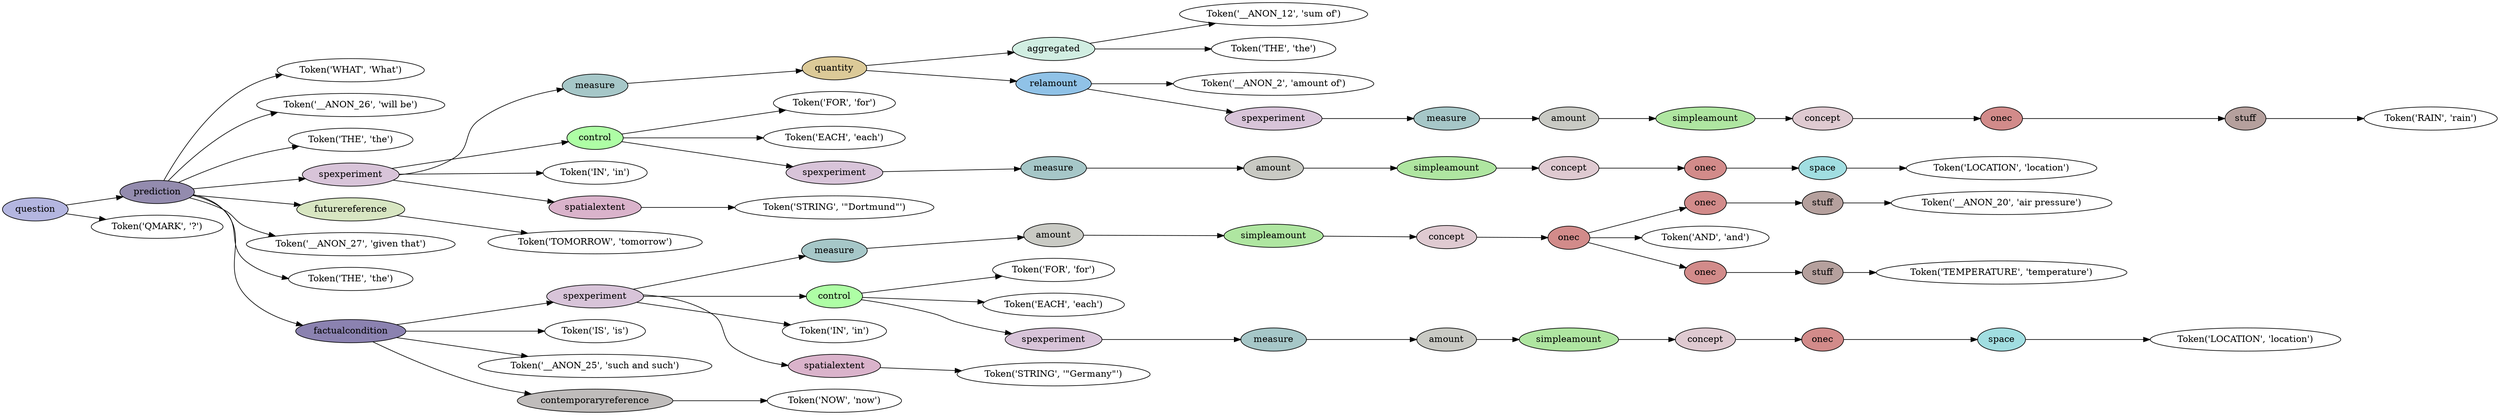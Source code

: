digraph G {
rankdir=LR;
0 [label="Token('WHAT', 'What')"];
1 [label="Token('__ANON_26', 'will be')"];
2 [label="Token('THE', 'the')"];
3 [label="Token('__ANON_12', 'sum of')"];
4 [label="Token('THE', 'the')"];
5 [fillcolor="#d1eee2", label=aggregated, style=filled];
5 -> 3;
5 -> 4;
6 [label="Token('__ANON_2', 'amount of')"];
7 [label="Token('RAIN', 'rain')"];
8 [fillcolor="#b5a09d", label=stuff, style=filled];
8 -> 7;
9 [fillcolor="#d28b8a", label=onec, style=filled];
9 -> 8;
10 [fillcolor="#dfcad1", label=concept, style=filled];
10 -> 9;
11 [fillcolor="#afe6a1", label=simpleamount, style=filled];
11 -> 10;
12 [fillcolor="#c9cac4", label=amount, style=filled];
12 -> 11;
13 [fillcolor="#a6c7c8", label=measure, style=filled];
13 -> 12;
14 [fillcolor="#d8c4d9", label=spexperiment, style=filled];
14 -> 13;
15 [fillcolor="#90c2e7", label=relamount, style=filled];
15 -> 6;
15 -> 14;
16 [fillcolor="#dcca98", label=quantity, style=filled];
16 -> 5;
16 -> 15;
17 [fillcolor="#a6c7c8", label=measure, style=filled];
17 -> 16;
18 [label="Token('FOR', 'for')"];
19 [label="Token('EACH', 'each')"];
20 [label="Token('LOCATION', 'location')"];
21 [fillcolor="#a1dee1", label=space, style=filled];
21 -> 20;
22 [fillcolor="#d28b8a", label=onec, style=filled];
22 -> 21;
23 [fillcolor="#dfcad1", label=concept, style=filled];
23 -> 22;
24 [fillcolor="#afe6a1", label=simpleamount, style=filled];
24 -> 23;
25 [fillcolor="#c9cac4", label=amount, style=filled];
25 -> 24;
26 [fillcolor="#a6c7c8", label=measure, style=filled];
26 -> 25;
27 [fillcolor="#d8c4d9", label=spexperiment, style=filled];
27 -> 26;
28 [fillcolor="#aefea5", label=control, style=filled];
28 -> 18;
28 -> 19;
28 -> 27;
29 [label="Token('IN', 'in')"];
30 [label="Token('STRING', '\"Dortmund\"')"];
31 [fillcolor="#dab3cb", label=spatialextent, style=filled];
31 -> 30;
32 [fillcolor="#d8c4d9", label=spexperiment, style=filled];
32 -> 17;
32 -> 28;
32 -> 29;
32 -> 31;
33 [label="Token('TOMORROW', 'tomorrow')"];
34 [fillcolor="#d8e6c2", label=futurereference, style=filled];
34 -> 33;
35 [label="Token('__ANON_27', 'given that')"];
36 [label="Token('THE', 'the')"];
37 [label="Token('__ANON_20', 'air pressure')"];
38 [fillcolor="#b5a09d", label=stuff, style=filled];
38 -> 37;
39 [fillcolor="#d28b8a", label=onec, style=filled];
39 -> 38;
40 [label="Token('AND', 'and')"];
41 [label="Token('TEMPERATURE', 'temperature')"];
42 [fillcolor="#b5a09d", label=stuff, style=filled];
42 -> 41;
43 [fillcolor="#d28b8a", label=onec, style=filled];
43 -> 42;
44 [fillcolor="#d28b8a", label=onec, style=filled];
44 -> 39;
44 -> 40;
44 -> 43;
45 [fillcolor="#dfcad1", label=concept, style=filled];
45 -> 44;
46 [fillcolor="#afe6a1", label=simpleamount, style=filled];
46 -> 45;
47 [fillcolor="#c9cac4", label=amount, style=filled];
47 -> 46;
48 [fillcolor="#a6c7c8", label=measure, style=filled];
48 -> 47;
49 [label="Token('FOR', 'for')"];
50 [label="Token('EACH', 'each')"];
51 [label="Token('LOCATION', 'location')"];
52 [fillcolor="#a1dee1", label=space, style=filled];
52 -> 51;
53 [fillcolor="#d28b8a", label=onec, style=filled];
53 -> 52;
54 [fillcolor="#dfcad1", label=concept, style=filled];
54 -> 53;
55 [fillcolor="#afe6a1", label=simpleamount, style=filled];
55 -> 54;
56 [fillcolor="#c9cac4", label=amount, style=filled];
56 -> 55;
57 [fillcolor="#a6c7c8", label=measure, style=filled];
57 -> 56;
58 [fillcolor="#d8c4d9", label=spexperiment, style=filled];
58 -> 57;
59 [fillcolor="#aefea5", label=control, style=filled];
59 -> 49;
59 -> 50;
59 -> 58;
60 [label="Token('IN', 'in')"];
61 [label="Token('STRING', '\"Germany\"')"];
62 [fillcolor="#dab3cb", label=spatialextent, style=filled];
62 -> 61;
63 [fillcolor="#d8c4d9", label=spexperiment, style=filled];
63 -> 48;
63 -> 59;
63 -> 60;
63 -> 62;
64 [label="Token('IS', 'is')"];
65 [label="Token('__ANON_25', 'such and such')"];
66 [label="Token('NOW', 'now')"];
67 [fillcolor="#bfbcbb", label=contemporaryreference, style=filled];
67 -> 66;
68 [fillcolor="#8b82b0", label=factualcondition, style=filled];
68 -> 63;
68 -> 64;
68 -> 65;
68 -> 67;
69 [fillcolor="#938bae", label=prediction, style=filled];
69 -> 0;
69 -> 1;
69 -> 2;
69 -> 32;
69 -> 34;
69 -> 35;
69 -> 36;
69 -> 68;
70 [label="Token('QMARK', '?')"];
71 [fillcolor="#b4b6e0", label=question, style=filled];
71 -> 69;
71 -> 70;
}
